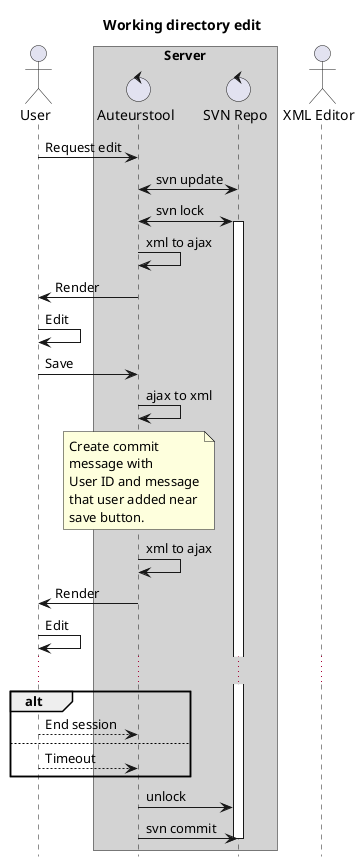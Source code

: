 @startuml

' Define the actors
actor User as usr
box "Server" #LightGray
    control Auteurstool as aut
    control "SVN Repo" as svn
end box
actor "XML Editor" as xml

title
    Working directory edit
end title
hide footbox

usr -> aut: Request edit
aut <-> svn: svn update
aut <-> svn: svn lock
activate svn
aut -> aut: xml to ajax
aut -> usr: Render
usr -> usr: Edit
usr -> aut: Save
aut -> aut: ajax to xml
note over aut
Create commit
message with
User ID and message
that user added near
save button.
end note
aut -> aut: xml to ajax
aut -> usr: Render
usr -> usr: Edit
...
alt
usr --> aut: End session
else
usr --> aut: Timeout
end alt
aut -> svn: unlock
aut -> svn: svn commit
deactivate svn
@enduml


